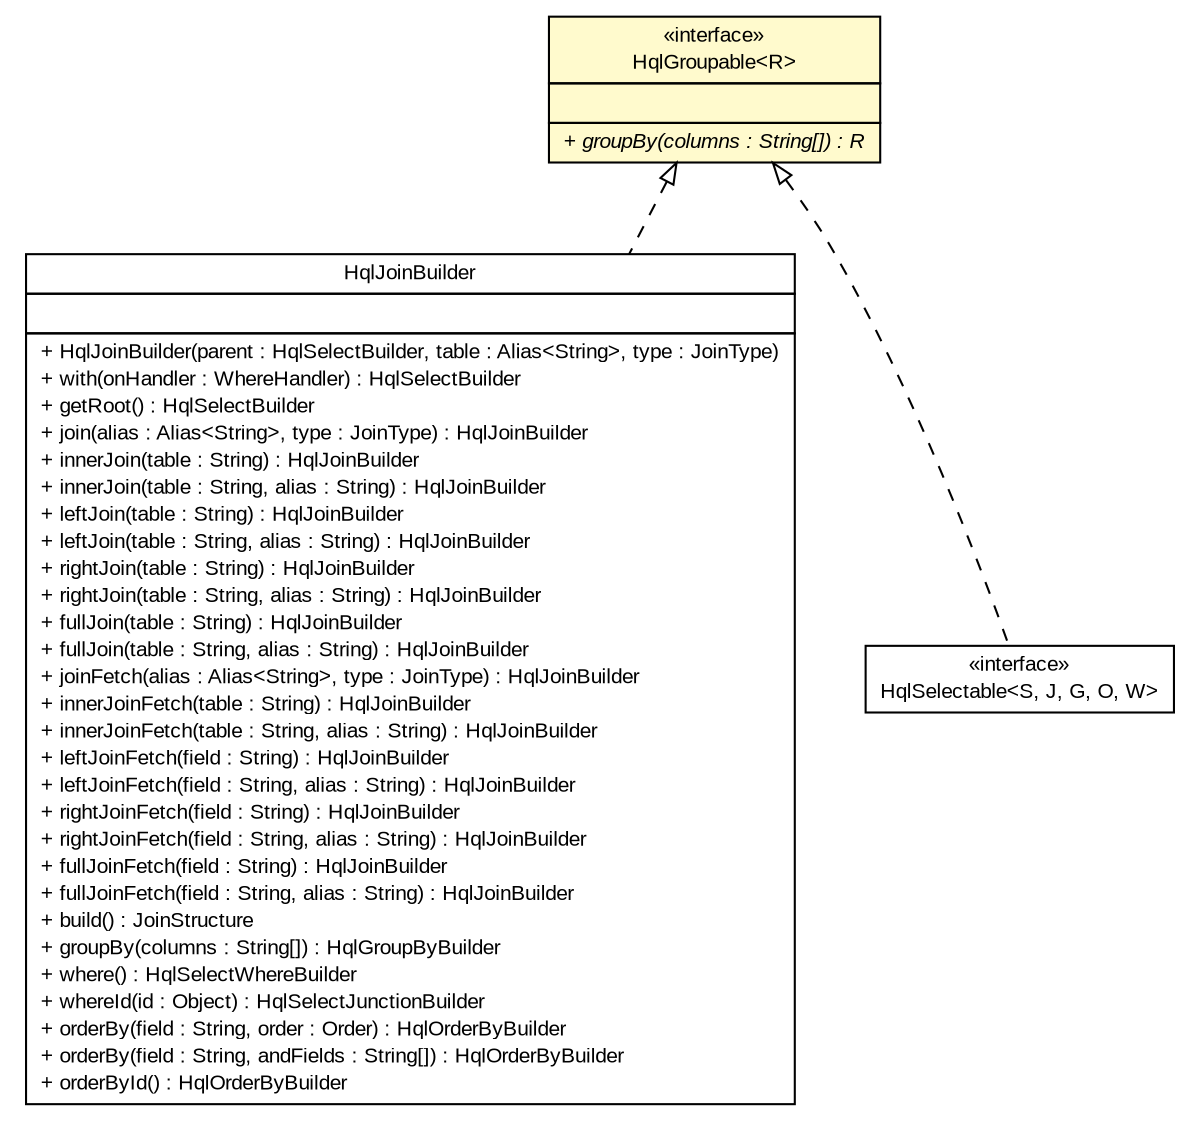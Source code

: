 #!/usr/local/bin/dot
#
# Class diagram 
# Generated by UMLGraph version R5_6 (http://www.umlgraph.org/)
#

digraph G {
	edge [fontname="arial",fontsize=10,labelfontname="arial",labelfontsize=10];
	node [fontname="arial",fontsize=10,shape=plaintext];
	nodesep=0.25;
	ranksep=0.5;
	// br.gov.to.sefaz.persistence.query.builder.hql.select.join.HqlJoinBuilder
	c460889 [label=<<table title="br.gov.to.sefaz.persistence.query.builder.hql.select.join.HqlJoinBuilder" border="0" cellborder="1" cellspacing="0" cellpadding="2" port="p" href="../join/HqlJoinBuilder.html">
		<tr><td><table border="0" cellspacing="0" cellpadding="1">
<tr><td align="center" balign="center"> HqlJoinBuilder </td></tr>
		</table></td></tr>
		<tr><td><table border="0" cellspacing="0" cellpadding="1">
<tr><td align="left" balign="left">  </td></tr>
		</table></td></tr>
		<tr><td><table border="0" cellspacing="0" cellpadding="1">
<tr><td align="left" balign="left"> + HqlJoinBuilder(parent : HqlSelectBuilder, table : Alias&lt;String&gt;, type : JoinType) </td></tr>
<tr><td align="left" balign="left"> + with(onHandler : WhereHandler) : HqlSelectBuilder </td></tr>
<tr><td align="left" balign="left"> + getRoot() : HqlSelectBuilder </td></tr>
<tr><td align="left" balign="left"> + join(alias : Alias&lt;String&gt;, type : JoinType) : HqlJoinBuilder </td></tr>
<tr><td align="left" balign="left"> + innerJoin(table : String) : HqlJoinBuilder </td></tr>
<tr><td align="left" balign="left"> + innerJoin(table : String, alias : String) : HqlJoinBuilder </td></tr>
<tr><td align="left" balign="left"> + leftJoin(table : String) : HqlJoinBuilder </td></tr>
<tr><td align="left" balign="left"> + leftJoin(table : String, alias : String) : HqlJoinBuilder </td></tr>
<tr><td align="left" balign="left"> + rightJoin(table : String) : HqlJoinBuilder </td></tr>
<tr><td align="left" balign="left"> + rightJoin(table : String, alias : String) : HqlJoinBuilder </td></tr>
<tr><td align="left" balign="left"> + fullJoin(table : String) : HqlJoinBuilder </td></tr>
<tr><td align="left" balign="left"> + fullJoin(table : String, alias : String) : HqlJoinBuilder </td></tr>
<tr><td align="left" balign="left"> + joinFetch(alias : Alias&lt;String&gt;, type : JoinType) : HqlJoinBuilder </td></tr>
<tr><td align="left" balign="left"> + innerJoinFetch(table : String) : HqlJoinBuilder </td></tr>
<tr><td align="left" balign="left"> + innerJoinFetch(table : String, alias : String) : HqlJoinBuilder </td></tr>
<tr><td align="left" balign="left"> + leftJoinFetch(field : String) : HqlJoinBuilder </td></tr>
<tr><td align="left" balign="left"> + leftJoinFetch(field : String, alias : String) : HqlJoinBuilder </td></tr>
<tr><td align="left" balign="left"> + rightJoinFetch(field : String) : HqlJoinBuilder </td></tr>
<tr><td align="left" balign="left"> + rightJoinFetch(field : String, alias : String) : HqlJoinBuilder </td></tr>
<tr><td align="left" balign="left"> + fullJoinFetch(field : String) : HqlJoinBuilder </td></tr>
<tr><td align="left" balign="left"> + fullJoinFetch(field : String, alias : String) : HqlJoinBuilder </td></tr>
<tr><td align="left" balign="left"> + build() : JoinStructure </td></tr>
<tr><td align="left" balign="left"> + groupBy(columns : String[]) : HqlGroupByBuilder </td></tr>
<tr><td align="left" balign="left"> + where() : HqlSelectWhereBuilder </td></tr>
<tr><td align="left" balign="left"> + whereId(id : Object) : HqlSelectJunctionBuilder </td></tr>
<tr><td align="left" balign="left"> + orderBy(field : String, order : Order) : HqlOrderByBuilder </td></tr>
<tr><td align="left" balign="left"> + orderBy(field : String, andFields : String[]) : HqlOrderByBuilder </td></tr>
<tr><td align="left" balign="left"> + orderById() : HqlOrderByBuilder </td></tr>
		</table></td></tr>
		</table>>, URL="../join/HqlJoinBuilder.html", fontname="arial", fontcolor="black", fontsize=10.0];
	// br.gov.to.sefaz.persistence.query.builder.hql.select.signature.HqlSelectable<S, J, G, O, W>
	c460891 [label=<<table title="br.gov.to.sefaz.persistence.query.builder.hql.select.signature.HqlSelectable" border="0" cellborder="1" cellspacing="0" cellpadding="2" port="p" href="./HqlSelectable.html">
		<tr><td><table border="0" cellspacing="0" cellpadding="1">
<tr><td align="center" balign="center"> &#171;interface&#187; </td></tr>
<tr><td align="center" balign="center"> HqlSelectable&lt;S, J, G, O, W&gt; </td></tr>
		</table></td></tr>
		</table>>, URL="./HqlSelectable.html", fontname="arial", fontcolor="black", fontsize=10.0];
	// br.gov.to.sefaz.persistence.query.builder.hql.select.signature.HqlGroupable<R>
	c460894 [label=<<table title="br.gov.to.sefaz.persistence.query.builder.hql.select.signature.HqlGroupable" border="0" cellborder="1" cellspacing="0" cellpadding="2" port="p" bgcolor="lemonChiffon" href="./HqlGroupable.html">
		<tr><td><table border="0" cellspacing="0" cellpadding="1">
<tr><td align="center" balign="center"> &#171;interface&#187; </td></tr>
<tr><td align="center" balign="center"> HqlGroupable&lt;R&gt; </td></tr>
		</table></td></tr>
		<tr><td><table border="0" cellspacing="0" cellpadding="1">
<tr><td align="left" balign="left">  </td></tr>
		</table></td></tr>
		<tr><td><table border="0" cellspacing="0" cellpadding="1">
<tr><td align="left" balign="left"><font face="arial italic" point-size="10.0"> + groupBy(columns : String[]) : R </font></td></tr>
		</table></td></tr>
		</table>>, URL="./HqlGroupable.html", fontname="arial", fontcolor="black", fontsize=10.0];
	//br.gov.to.sefaz.persistence.query.builder.hql.select.join.HqlJoinBuilder implements br.gov.to.sefaz.persistence.query.builder.hql.select.signature.HqlGroupable<R>
	c460894:p -> c460889:p [dir=back,arrowtail=empty,style=dashed];
	//br.gov.to.sefaz.persistence.query.builder.hql.select.signature.HqlSelectable<S, J, G, O, W> implements br.gov.to.sefaz.persistence.query.builder.hql.select.signature.HqlGroupable<R>
	c460894:p -> c460891:p [dir=back,arrowtail=empty,style=dashed];
}

